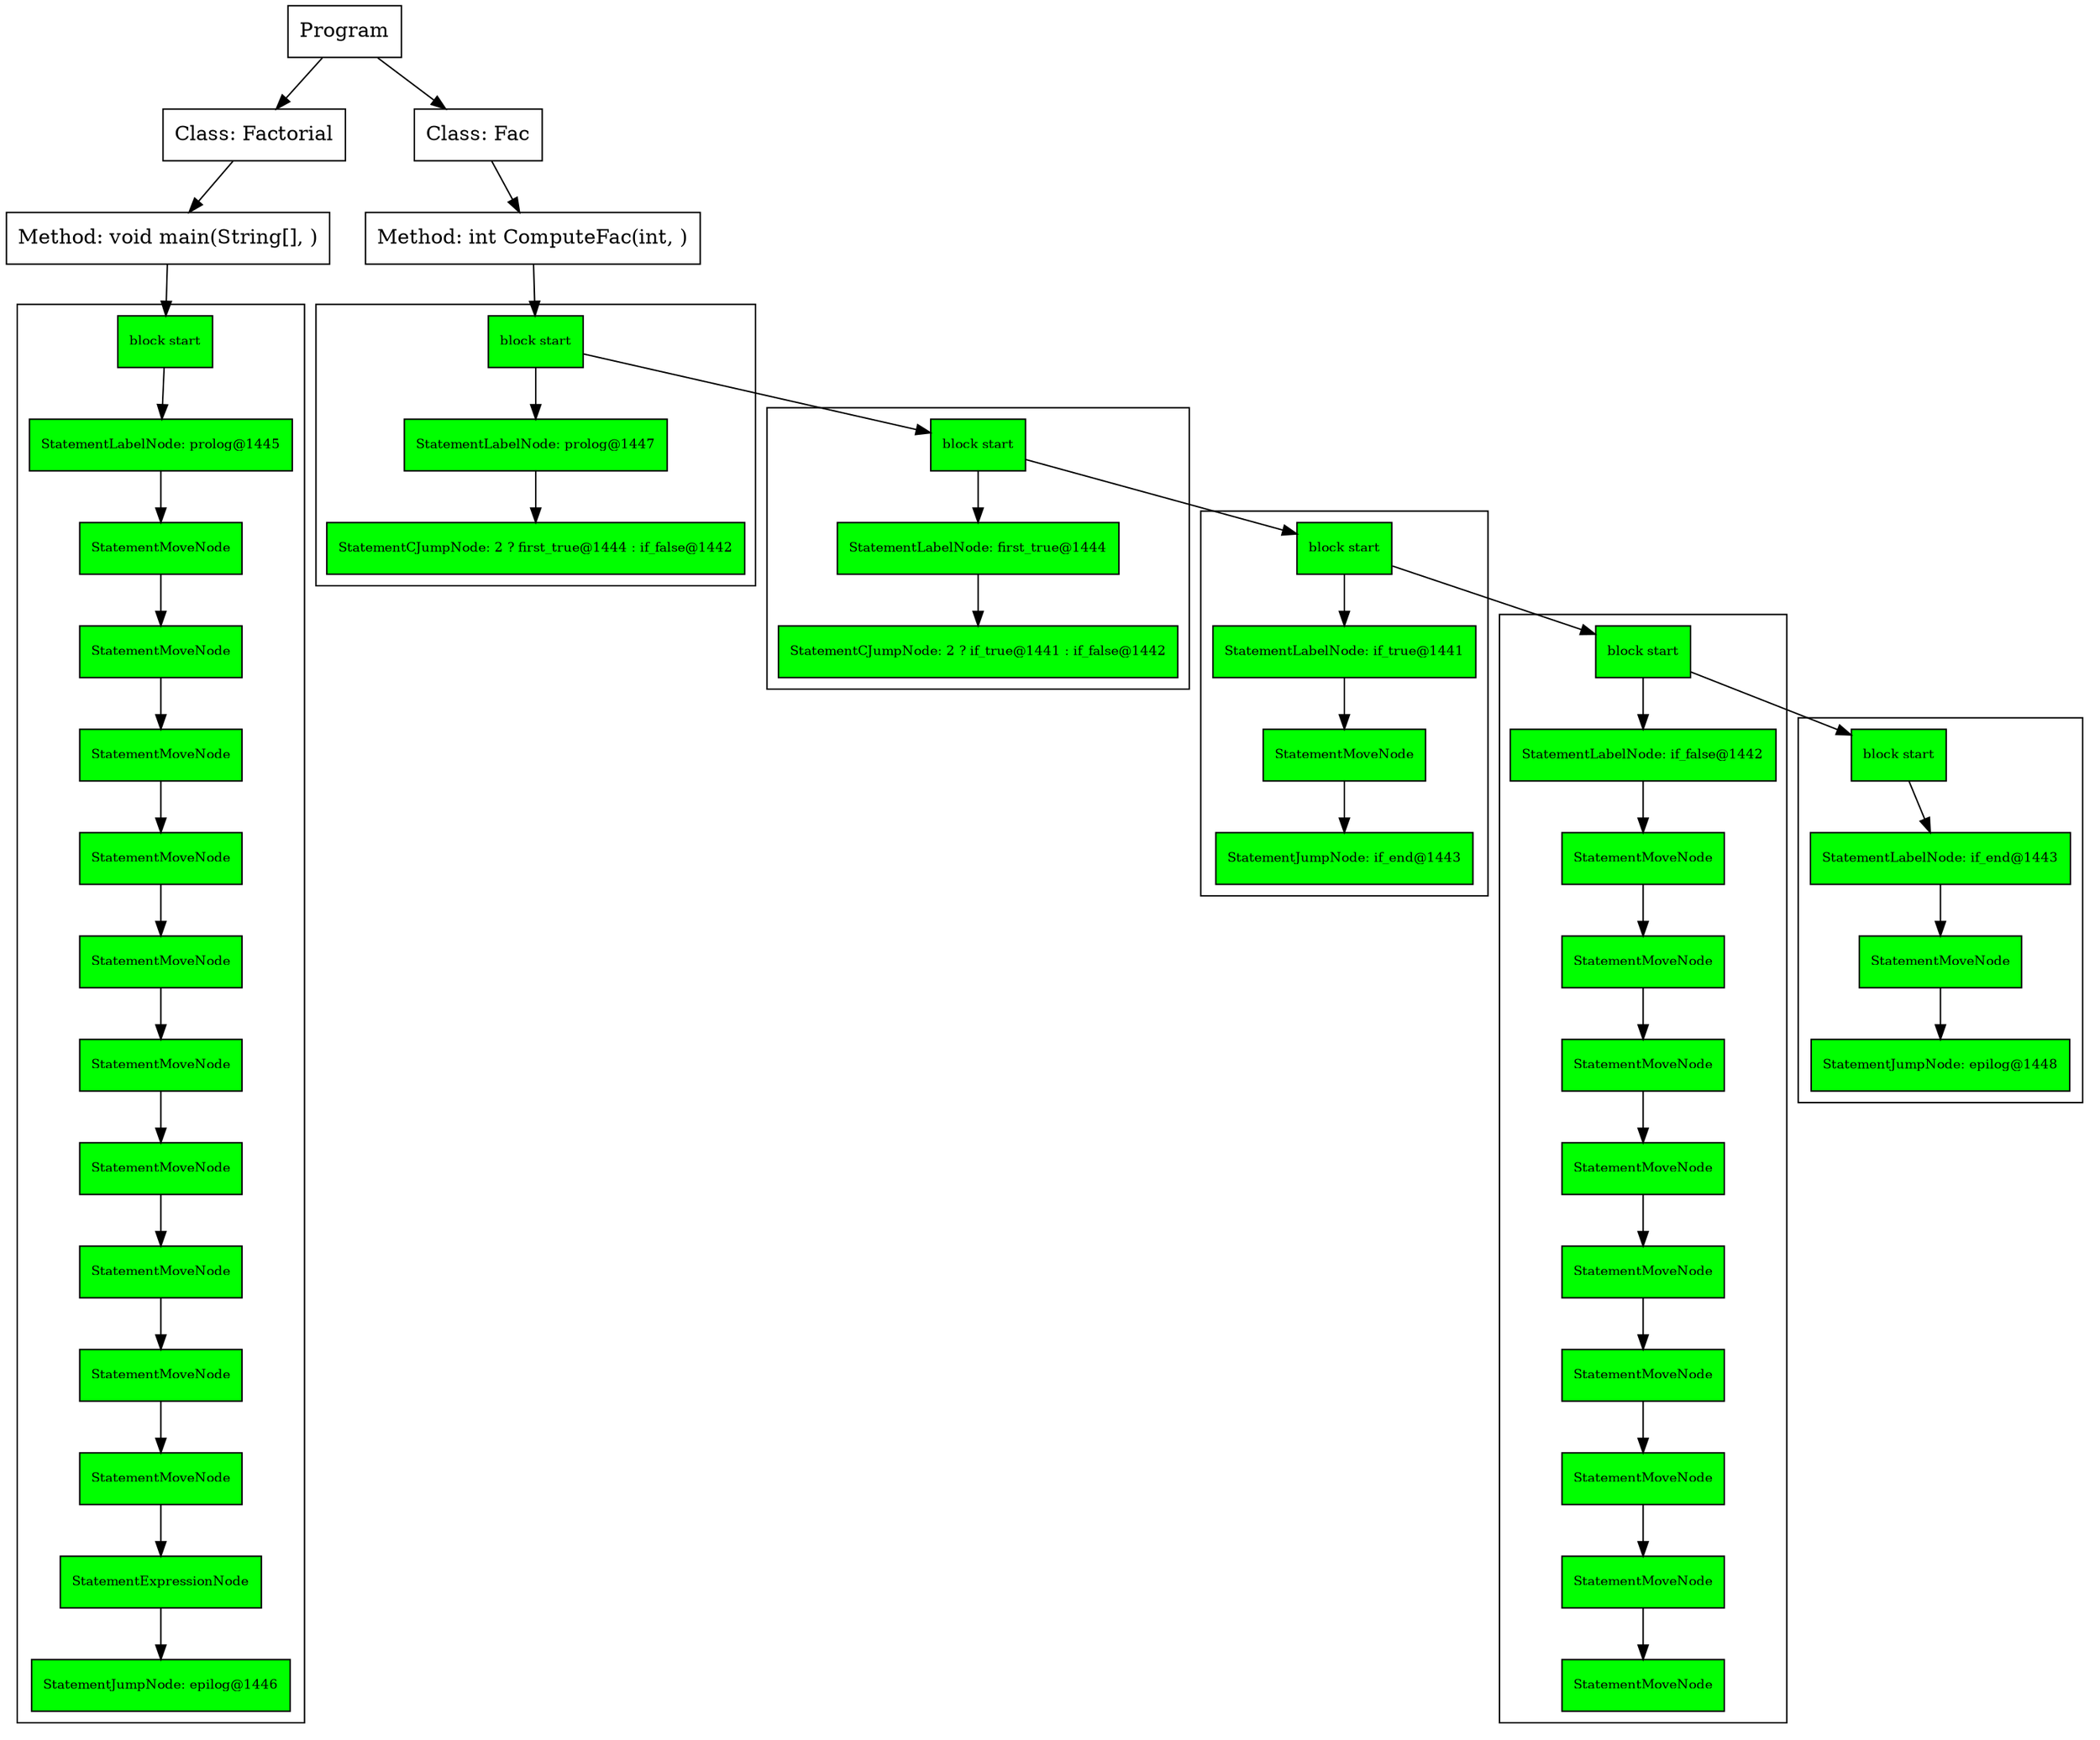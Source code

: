 digraph Test {
"0x7f2e8c1fa560" [label="Program" shape=box]
"0x60b000023c48" [label="Class: Factorial"shape=box]
"0x7f2e8c1fa560" -> "0x60b000023c48"
"0x607000011978" [label="Method: void main(String[], )"shape=box]
"0x60b000023c48" -> "0x607000011978"
subgraph cluster_0x60300012e950{
node [shape="box", style="filled", fillcolor="green", fontcolor="black", fontsize="9"]
"0x60300012e950" [label="block start"shape=box]
"0x60c000019300" [label="StatementLabelNode: prolog@1445" shape=box]
"0x60300012e950" -> "0x60c000019300"
"0x60c000019308" [label="StatementMoveNode" shape=box]
"0x60c000019300" -> "0x60c000019308"
"0x60c000019310" [label="StatementMoveNode" shape=box]
"0x60c000019308" -> "0x60c000019310"
"0x60c000019318" [label="StatementMoveNode" shape=box]
"0x60c000019310" -> "0x60c000019318"
"0x60c000019320" [label="StatementMoveNode" shape=box]
"0x60c000019318" -> "0x60c000019320"
"0x60c000019328" [label="StatementMoveNode" shape=box]
"0x60c000019320" -> "0x60c000019328"
"0x60c000019330" [label="StatementMoveNode" shape=box]
"0x60c000019328" -> "0x60c000019330"
"0x60c000019338" [label="StatementMoveNode" shape=box]
"0x60c000019330" -> "0x60c000019338"
"0x60c000019340" [label="StatementMoveNode" shape=box]
"0x60c000019338" -> "0x60c000019340"
"0x60c000019348" [label="StatementMoveNode" shape=box]
"0x60c000019340" -> "0x60c000019348"
"0x60c000019350" [label="StatementMoveNode" shape=box]
"0x60c000019348" -> "0x60c000019350"
"0x60c000019358" [label="StatementExpressionNode" shape=box]
"0x60c000019350" -> "0x60c000019358"
"0x60c000019360" [label="StatementJumpNode: epilog@1446" shape=box]
"0x60c000019358" -> "0x60c000019360"
}
"0x607000011978" -> "0x60300012e950"
"0x60b000023b98" [label="Class: Fac"shape=box]
"0x7f2e8c1fa560" -> "0x60b000023b98"
"0x607000011908" [label="Method: int ComputeFac(int, )"shape=box]
"0x60b000023b98" -> "0x607000011908"
subgraph cluster_0x610000005440{
node [shape="box", style="filled", fillcolor="green", fontcolor="black", fontsize="9"]
"0x610000005440" [label="block start"shape=box]
"0x6020001028f0" [label="StatementLabelNode: prolog@1447" shape=box]
"0x610000005440" -> "0x6020001028f0"
"0x6020001028f8" [label="StatementCJumpNode: 2 ? first_true@1444 : if_false@1442" shape=box]
"0x6020001028f0" -> "0x6020001028f8"
}
"0x607000011908" -> "0x610000005440"
subgraph cluster_0x610000005458{
node [shape="box", style="filled", fillcolor="green", fontcolor="black", fontsize="9"]
"0x610000005458" [label="block start"shape=box]
"0x602000102930" [label="StatementLabelNode: first_true@1444" shape=box]
"0x610000005458" -> "0x602000102930"
"0x602000102938" [label="StatementCJumpNode: 2 ? if_true@1441 : if_false@1442" shape=box]
"0x602000102930" -> "0x602000102938"
}
"0x610000005440" -> "0x610000005458"
subgraph cluster_0x610000005470{
node [shape="box", style="filled", fillcolor="green", fontcolor="black", fontsize="9"]
"0x610000005470" [label="block start"shape=box]
"0x60300012e800" [label="StatementLabelNode: if_true@1441" shape=box]
"0x610000005470" -> "0x60300012e800"
"0x60300012e808" [label="StatementMoveNode" shape=box]
"0x60300012e800" -> "0x60300012e808"
"0x60300012e810" [label="StatementJumpNode: if_end@1443" shape=box]
"0x60300012e808" -> "0x60300012e810"
}
"0x610000005458" -> "0x610000005470"
subgraph cluster_0x610000005488{
node [shape="box", style="filled", fillcolor="green", fontcolor="black", fontsize="9"]
"0x610000005488" [label="block start"shape=box]
"0x60c0000193c0" [label="StatementLabelNode: if_false@1442" shape=box]
"0x610000005488" -> "0x60c0000193c0"
"0x60c0000193c8" [label="StatementMoveNode" shape=box]
"0x60c0000193c0" -> "0x60c0000193c8"
"0x60c0000193d0" [label="StatementMoveNode" shape=box]
"0x60c0000193c8" -> "0x60c0000193d0"
"0x60c0000193d8" [label="StatementMoveNode" shape=box]
"0x60c0000193d0" -> "0x60c0000193d8"
"0x60c0000193e0" [label="StatementMoveNode" shape=box]
"0x60c0000193d8" -> "0x60c0000193e0"
"0x60c0000193e8" [label="StatementMoveNode" shape=box]
"0x60c0000193e0" -> "0x60c0000193e8"
"0x60c0000193f0" [label="StatementMoveNode" shape=box]
"0x60c0000193e8" -> "0x60c0000193f0"
"0x60c0000193f8" [label="StatementMoveNode" shape=box]
"0x60c0000193f0" -> "0x60c0000193f8"
"0x60c000019400" [label="StatementMoveNode" shape=box]
"0x60c0000193f8" -> "0x60c000019400"
"0x60c000019408" [label="StatementMoveNode" shape=box]
"0x60c000019400" -> "0x60c000019408"
}
"0x610000005470" -> "0x610000005488"
subgraph cluster_0x6100000054a0{
node [shape="box", style="filled", fillcolor="green", fontcolor="black", fontsize="9"]
"0x6100000054a0" [label="block start"shape=box]
"0x60300012e860" [label="StatementLabelNode: if_end@1443" shape=box]
"0x6100000054a0" -> "0x60300012e860"
"0x60300012e868" [label="StatementMoveNode" shape=box]
"0x60300012e860" -> "0x60300012e868"
"0x60300012e870" [label="StatementJumpNode: epilog@1448" shape=box]
"0x60300012e868" -> "0x60300012e870"
}
"0x610000005488" -> "0x6100000054a0"
}
